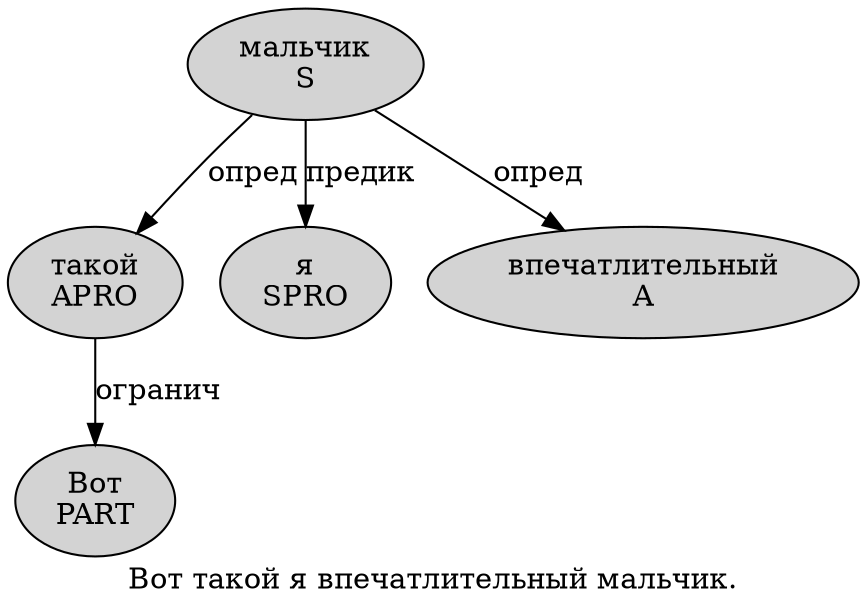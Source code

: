 digraph SENTENCE_1020 {
	graph [label="Вот такой я впечатлительный мальчик."]
	node [style=filled]
		0 [label="Вот
PART" color="" fillcolor=lightgray penwidth=1 shape=ellipse]
		1 [label="такой
APRO" color="" fillcolor=lightgray penwidth=1 shape=ellipse]
		2 [label="я
SPRO" color="" fillcolor=lightgray penwidth=1 shape=ellipse]
		3 [label="впечатлительный
A" color="" fillcolor=lightgray penwidth=1 shape=ellipse]
		4 [label="мальчик
S" color="" fillcolor=lightgray penwidth=1 shape=ellipse]
			4 -> 1 [label="опред"]
			4 -> 2 [label="предик"]
			4 -> 3 [label="опред"]
			1 -> 0 [label="огранич"]
}